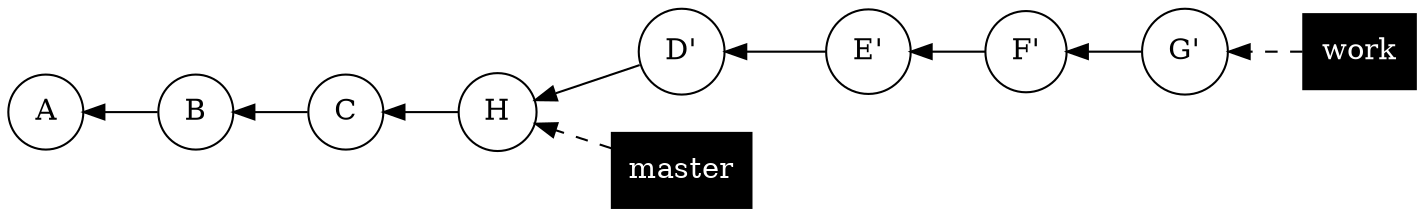 digraph git {
	graph [rankdir=RL]
	node [shape=circle]
	{
		node [group=master_commits]
		"28f7b382a5" [label=H tooltip="28f7b382a52ac53f86314e5d608ebafd66de6c44"]
		cabdedff95 [label=C tooltip=cabdedff957f7dec15f365e7c29eaead9930d618]
		a5cbd99954 [label=B tooltip=a5cbd999545aeabc2e102a845aeb0466f01454a2]
		d98f949840 [label=A tooltip=d98f94984057d760066ba0b300ab4930497bcba6]
	}
	{
		node [group=work_commits]
		c7ce4dae20 [label="G'" tooltip=c7ce4dae20240312c29ce05db348b4756ad50b35]
		"3050255df3" [label="F'" tooltip="3050255df382bf27eca3c1b6ef6daa76daf9c026"]
		"03adc6f126" [label="E'" tooltip="03adc6f126b5493f67779d65908ca9f70210e3e9"]
		"4983f3f754" [label="D'" tooltip="4983f3f754808938e9015e269fecab8675f08d09"]
	}
	{
		node [color=black fontcolor=white group=heads shape=box style=filled]
		master
		work
	}
	{
		edge [style=dashed]
		work -> c7ce4dae20
		master -> "28f7b382a5"
	}
	cabdedff95 -> a5cbd99954
	"03adc6f126" -> "4983f3f754"
	c7ce4dae20 -> "3050255df3"
	"4983f3f754" -> "28f7b382a5"
	"3050255df3" -> "03adc6f126"
	"28f7b382a5" -> cabdedff95
	a5cbd99954 -> d98f949840
}
